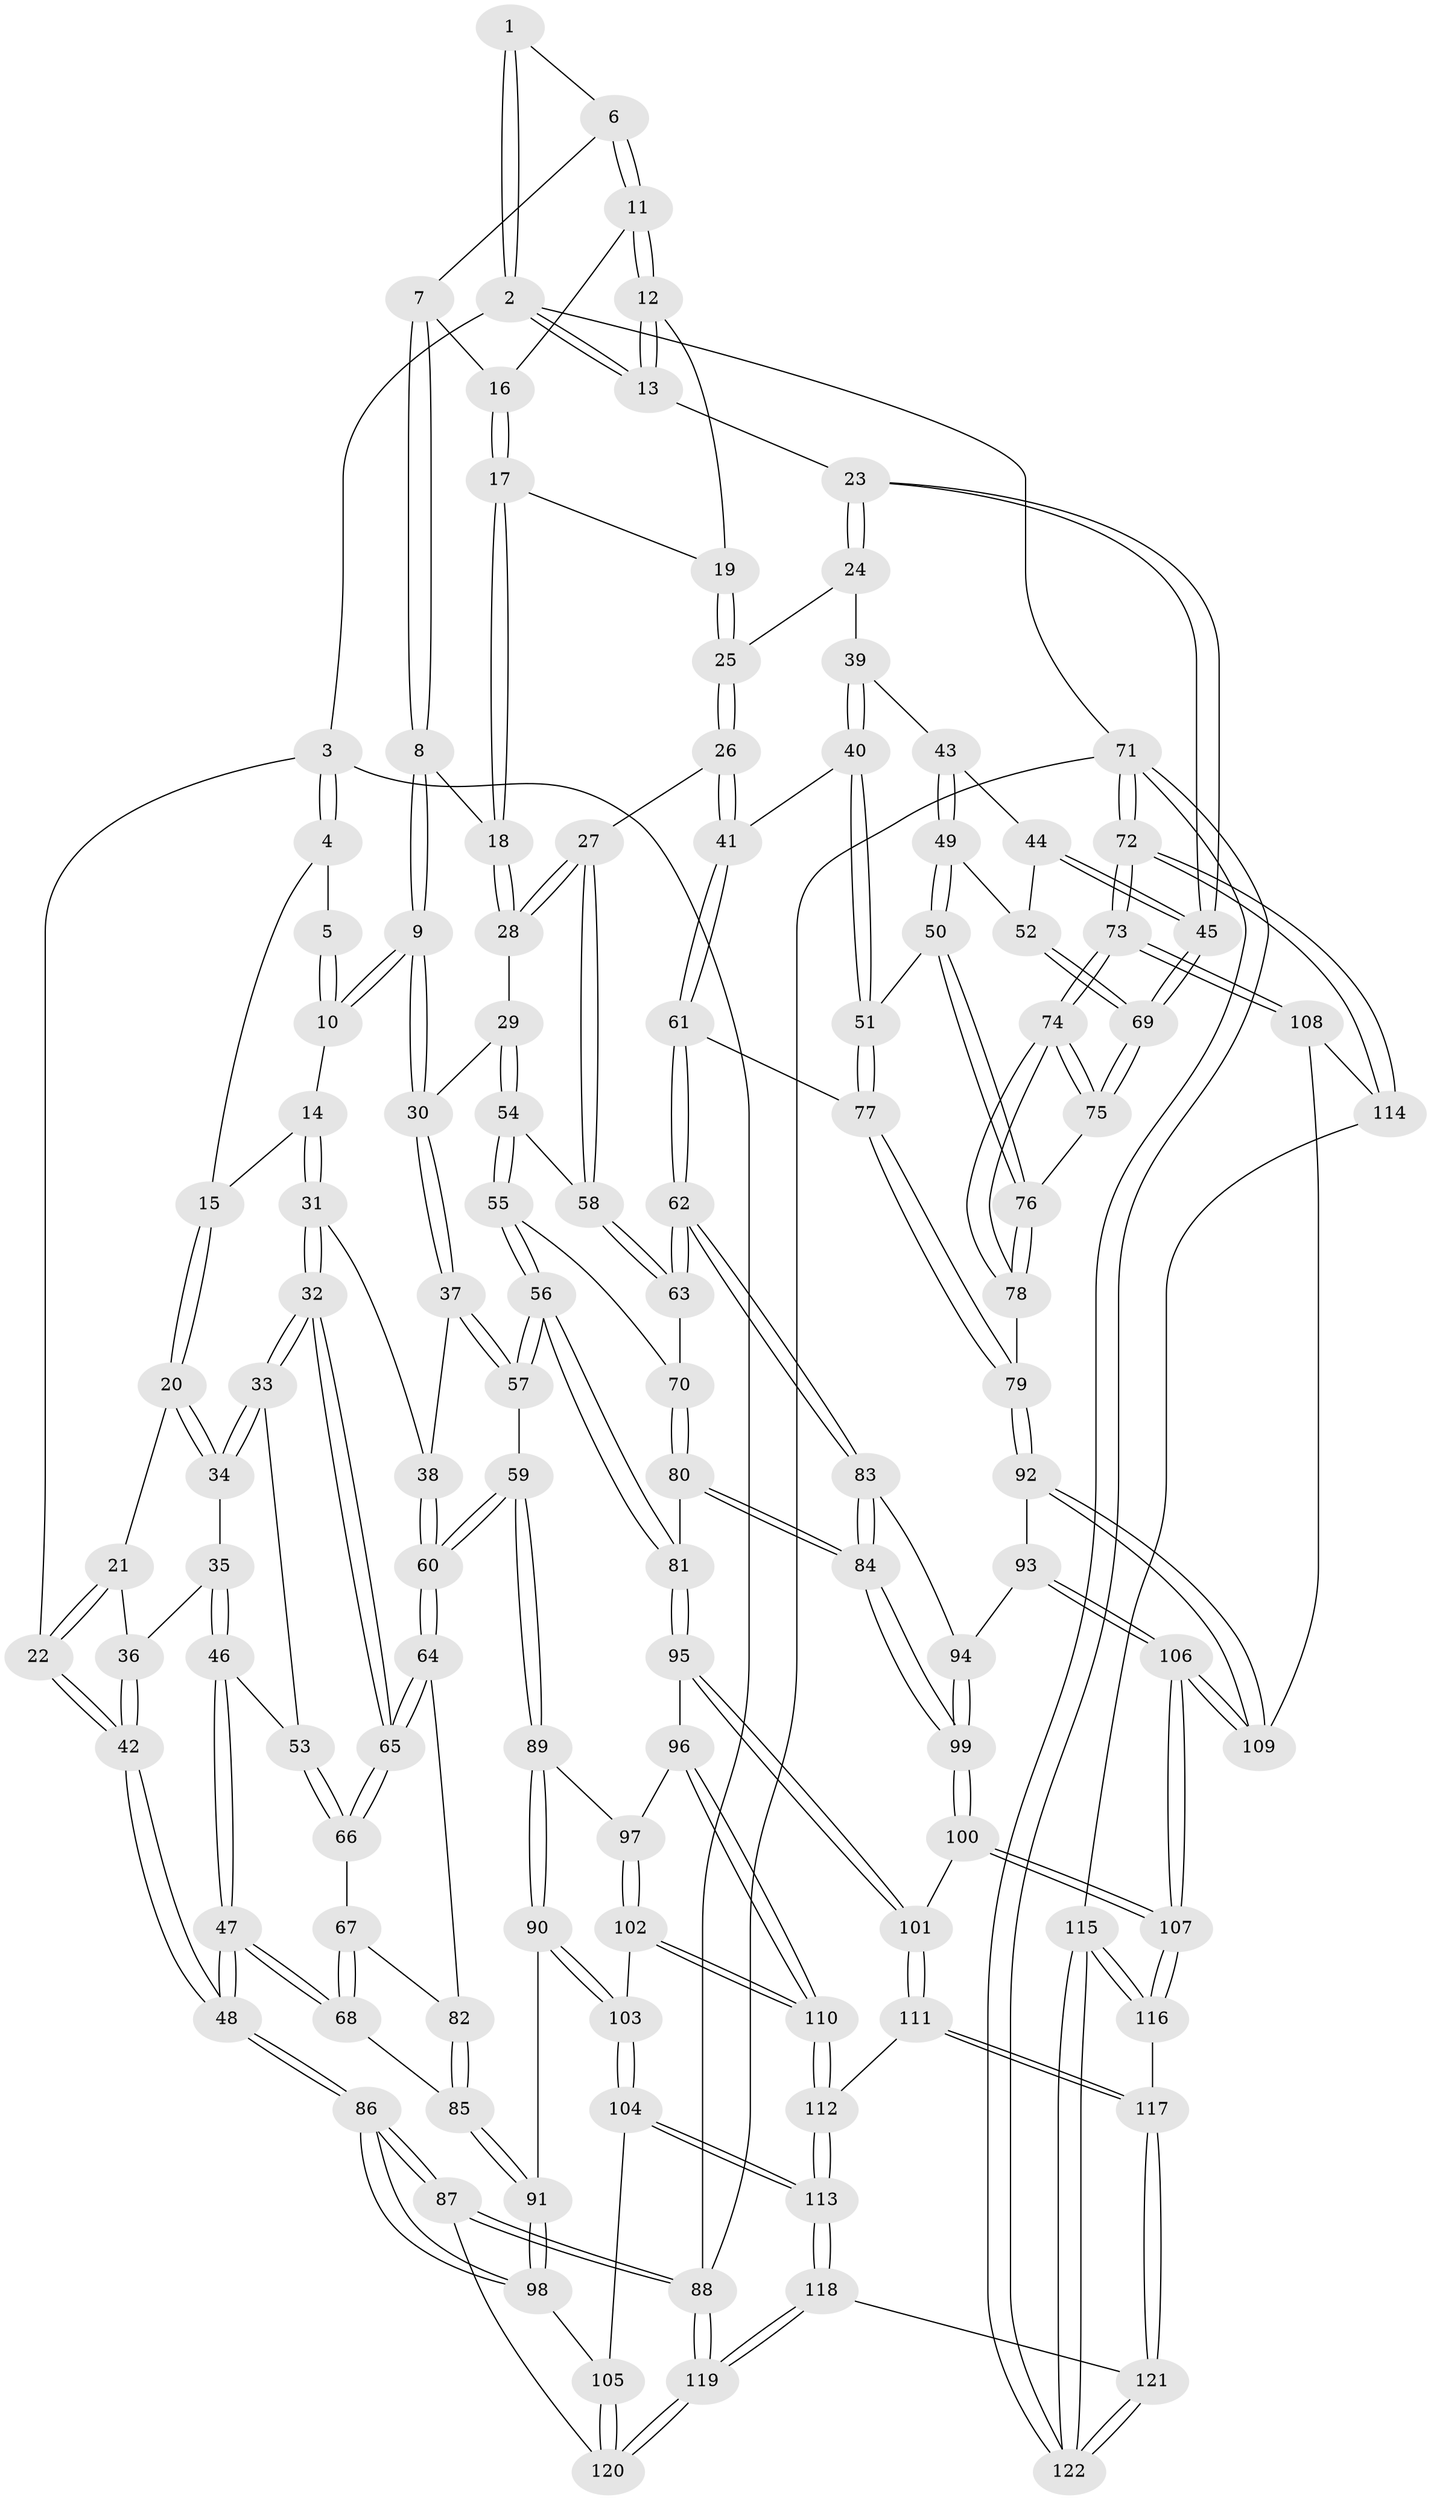 // Generated by graph-tools (version 1.1) at 2025/27/03/09/25 03:27:06]
// undirected, 122 vertices, 302 edges
graph export_dot {
graph [start="1"]
  node [color=gray90,style=filled];
  1 [pos="+0.5288247995809366+0"];
  2 [pos="+1+0"];
  3 [pos="+0+0"];
  4 [pos="+0+0"];
  5 [pos="+0.31861523051956514+0"];
  6 [pos="+0.5398238624419317+0"];
  7 [pos="+0.5163301040969734+0.04133557935277148"];
  8 [pos="+0.38775673654140497+0.1856006630191157"];
  9 [pos="+0.379067215336313+0.18731571580458856"];
  10 [pos="+0.3595786202082532+0.1818439659315025"];
  11 [pos="+0.6682206698601473+0.07816678491547122"];
  12 [pos="+0.7747822472781234+0.08123710921791072"];
  13 [pos="+1+0"];
  14 [pos="+0.35304093739274556+0.18321854894583095"];
  15 [pos="+0.24090559493987926+0.17128296640541765"];
  16 [pos="+0.6004426688231103+0.14206048755932255"];
  17 [pos="+0.5843079604743305+0.21911756617919"];
  18 [pos="+0.5532990155104722+0.23837994943854518"];
  19 [pos="+0.7083431163362508+0.22049758813123238"];
  20 [pos="+0.13402151211166854+0.2304403862889702"];
  21 [pos="+0+0.18296480281419034"];
  22 [pos="+0+0.01959280068743251"];
  23 [pos="+1+0"];
  24 [pos="+0.7637695833391391+0.29790761080931255"];
  25 [pos="+0.735991365940866+0.27870598857402507"];
  26 [pos="+0.6217525962809717+0.36637915900865164"];
  27 [pos="+0.5866327610761889+0.3625119924258957"];
  28 [pos="+0.57598270104899+0.3408494811893487"];
  29 [pos="+0.41508598092963894+0.35322466956926973"];
  30 [pos="+0.41079812187785775+0.350899890482718"];
  31 [pos="+0.2579301497403107+0.38524627566455344"];
  32 [pos="+0.22321328584588498+0.42524486491919133"];
  33 [pos="+0.19314808932407523+0.3999126609729398"];
  34 [pos="+0.13874080762438207+0.3273701658432667"];
  35 [pos="+0.0734420058414069+0.3645566185307299"];
  36 [pos="+0.03984709282992716+0.36067074739818744"];
  37 [pos="+0.40061289001300504+0.3652261616887622"];
  38 [pos="+0.3697693447950545+0.3740426908031545"];
  39 [pos="+0.7858998627794673+0.33117615820853136"];
  40 [pos="+0.7109809064233177+0.4250428604487435"];
  41 [pos="+0.70177035085757+0.42914726840272843"];
  42 [pos="+0+0.4108369214750605"];
  43 [pos="+0.7983808485138614+0.3364924685972682"];
  44 [pos="+0.908447579700728+0.26573273442613793"];
  45 [pos="+1+0"];
  46 [pos="+0.06483503446607196+0.4070642716444869"];
  47 [pos="+0+0.5572736278228821"];
  48 [pos="+0+0.5589827711680835"];
  49 [pos="+0.8642496157250316+0.4104765652806"];
  50 [pos="+0.8641811589209322+0.4208607465281944"];
  51 [pos="+0.8013232947672471+0.4605542460705318"];
  52 [pos="+0.8737971469842414+0.4034737391426667"];
  53 [pos="+0.08439323520298168+0.44187694141552597"];
  54 [pos="+0.49371084358988815+0.4308333656327716"];
  55 [pos="+0.48307271100946164+0.47454765411976835"];
  56 [pos="+0.42090940635490715+0.52997668502935"];
  57 [pos="+0.3696628936332222+0.5067003211559188"];
  58 [pos="+0.5820644062922237+0.370859959830622"];
  59 [pos="+0.2774794614047203+0.5091778802082951"];
  60 [pos="+0.2583114135708344+0.4893119541173987"];
  61 [pos="+0.6781434873384888+0.5302128727576731"];
  62 [pos="+0.66533799051819+0.5382345041586789"];
  63 [pos="+0.5978725811608679+0.5050532672305684"];
  64 [pos="+0.2344165492212659+0.467515479761982"];
  65 [pos="+0.23152772527409957+0.45841107174470647"];
  66 [pos="+0.07787646420827873+0.46330711727930596"];
  67 [pos="+0.055016338045116506+0.5045683028047565"];
  68 [pos="+0.0019206951684369489+0.5281476231365847"];
  69 [pos="+1+0.21617817620433624"];
  70 [pos="+0.5787168329430309+0.5091060296333668"];
  71 [pos="+1+1"];
  72 [pos="+1+0.941268771194064"];
  73 [pos="+1+0.7794720862353836"];
  74 [pos="+1+0.5868363568139733"];
  75 [pos="+1+0.4599271211470799"];
  76 [pos="+0.8912131332581112+0.46135573941393365"];
  77 [pos="+0.7732974392731755+0.5461073431630362"];
  78 [pos="+0.88751705062068+0.616728768511346"];
  79 [pos="+0.8668505462575266+0.6303861288205338"];
  80 [pos="+0.5030979861541732+0.610383576355612"];
  81 [pos="+0.44951196572364976+0.5962330533932162"];
  82 [pos="+0.15586321506626966+0.5146970868979719"];
  83 [pos="+0.6629928053395127+0.5479790660126818"];
  84 [pos="+0.5214843676029335+0.6243827506788713"];
  85 [pos="+0.1288095594892093+0.5951038158455326"];
  86 [pos="+0+0.6978812012895722"];
  87 [pos="+0+0.8760552827196296"];
  88 [pos="+0+1"];
  89 [pos="+0.26208677423552346+0.5967522506842288"];
  90 [pos="+0.14723581050175663+0.6415008429534705"];
  91 [pos="+0.14016164767573772+0.6374629647932335"];
  92 [pos="+0.8520311642174052+0.662878299688807"];
  93 [pos="+0.6764197525410875+0.6465122206235441"];
  94 [pos="+0.6646852842534927+0.5976519617380369"];
  95 [pos="+0.3994314676952564+0.6734132295139682"];
  96 [pos="+0.3550430111054448+0.6902547551419332"];
  97 [pos="+0.2747300070168114+0.6227785953635323"];
  98 [pos="+0+0.7109292281247563"];
  99 [pos="+0.5394986315323842+0.6510482969415551"];
  100 [pos="+0.5799221592925161+0.7483426782827083"];
  101 [pos="+0.4706051469292149+0.7506742143819245"];
  102 [pos="+0.21125069146871273+0.7467365585622286"];
  103 [pos="+0.17309061410562204+0.7435131494722502"];
  104 [pos="+0.10769308032428017+0.7962389649742542"];
  105 [pos="+0.09244756784924699+0.8016087970232425"];
  106 [pos="+0.6183940594037634+0.7618799820434192"];
  107 [pos="+0.6105925359181412+0.7701130502242185"];
  108 [pos="+0.8510399221461357+0.7094021161923018"];
  109 [pos="+0.8490357467980726+0.7002418345657158"];
  110 [pos="+0.30963523611136495+0.8040757917246638"];
  111 [pos="+0.41801817663150176+0.8227578613116722"];
  112 [pos="+0.31989358196283396+0.8372406819814676"];
  113 [pos="+0.29419343042055457+0.922906834221509"];
  114 [pos="+0.8660520637656155+0.8493614695971654"];
  115 [pos="+0.7885522329535669+0.9125699610736996"];
  116 [pos="+0.6112924565919806+0.7741050663109447"];
  117 [pos="+0.531247964643853+0.904021621445778"];
  118 [pos="+0.2786714987075752+1"];
  119 [pos="+0.2481612520845885+1"];
  120 [pos="+0.10266817610752502+0.9208625847950231"];
  121 [pos="+0.5105506290568541+1"];
  122 [pos="+0.6978518122805963+1"];
  1 -- 2;
  1 -- 2;
  1 -- 6;
  2 -- 3;
  2 -- 13;
  2 -- 13;
  2 -- 71;
  3 -- 4;
  3 -- 4;
  3 -- 22;
  3 -- 88;
  4 -- 5;
  4 -- 15;
  5 -- 10;
  5 -- 10;
  6 -- 7;
  6 -- 11;
  6 -- 11;
  7 -- 8;
  7 -- 8;
  7 -- 16;
  8 -- 9;
  8 -- 9;
  8 -- 18;
  9 -- 10;
  9 -- 10;
  9 -- 30;
  9 -- 30;
  10 -- 14;
  11 -- 12;
  11 -- 12;
  11 -- 16;
  12 -- 13;
  12 -- 13;
  12 -- 19;
  13 -- 23;
  14 -- 15;
  14 -- 31;
  14 -- 31;
  15 -- 20;
  15 -- 20;
  16 -- 17;
  16 -- 17;
  17 -- 18;
  17 -- 18;
  17 -- 19;
  18 -- 28;
  18 -- 28;
  19 -- 25;
  19 -- 25;
  20 -- 21;
  20 -- 34;
  20 -- 34;
  21 -- 22;
  21 -- 22;
  21 -- 36;
  22 -- 42;
  22 -- 42;
  23 -- 24;
  23 -- 24;
  23 -- 45;
  23 -- 45;
  24 -- 25;
  24 -- 39;
  25 -- 26;
  25 -- 26;
  26 -- 27;
  26 -- 41;
  26 -- 41;
  27 -- 28;
  27 -- 28;
  27 -- 58;
  27 -- 58;
  28 -- 29;
  29 -- 30;
  29 -- 54;
  29 -- 54;
  30 -- 37;
  30 -- 37;
  31 -- 32;
  31 -- 32;
  31 -- 38;
  32 -- 33;
  32 -- 33;
  32 -- 65;
  32 -- 65;
  33 -- 34;
  33 -- 34;
  33 -- 53;
  34 -- 35;
  35 -- 36;
  35 -- 46;
  35 -- 46;
  36 -- 42;
  36 -- 42;
  37 -- 38;
  37 -- 57;
  37 -- 57;
  38 -- 60;
  38 -- 60;
  39 -- 40;
  39 -- 40;
  39 -- 43;
  40 -- 41;
  40 -- 51;
  40 -- 51;
  41 -- 61;
  41 -- 61;
  42 -- 48;
  42 -- 48;
  43 -- 44;
  43 -- 49;
  43 -- 49;
  44 -- 45;
  44 -- 45;
  44 -- 52;
  45 -- 69;
  45 -- 69;
  46 -- 47;
  46 -- 47;
  46 -- 53;
  47 -- 48;
  47 -- 48;
  47 -- 68;
  47 -- 68;
  48 -- 86;
  48 -- 86;
  49 -- 50;
  49 -- 50;
  49 -- 52;
  50 -- 51;
  50 -- 76;
  50 -- 76;
  51 -- 77;
  51 -- 77;
  52 -- 69;
  52 -- 69;
  53 -- 66;
  53 -- 66;
  54 -- 55;
  54 -- 55;
  54 -- 58;
  55 -- 56;
  55 -- 56;
  55 -- 70;
  56 -- 57;
  56 -- 57;
  56 -- 81;
  56 -- 81;
  57 -- 59;
  58 -- 63;
  58 -- 63;
  59 -- 60;
  59 -- 60;
  59 -- 89;
  59 -- 89;
  60 -- 64;
  60 -- 64;
  61 -- 62;
  61 -- 62;
  61 -- 77;
  62 -- 63;
  62 -- 63;
  62 -- 83;
  62 -- 83;
  63 -- 70;
  64 -- 65;
  64 -- 65;
  64 -- 82;
  65 -- 66;
  65 -- 66;
  66 -- 67;
  67 -- 68;
  67 -- 68;
  67 -- 82;
  68 -- 85;
  69 -- 75;
  69 -- 75;
  70 -- 80;
  70 -- 80;
  71 -- 72;
  71 -- 72;
  71 -- 122;
  71 -- 122;
  71 -- 88;
  72 -- 73;
  72 -- 73;
  72 -- 114;
  72 -- 114;
  73 -- 74;
  73 -- 74;
  73 -- 108;
  73 -- 108;
  74 -- 75;
  74 -- 75;
  74 -- 78;
  74 -- 78;
  75 -- 76;
  76 -- 78;
  76 -- 78;
  77 -- 79;
  77 -- 79;
  78 -- 79;
  79 -- 92;
  79 -- 92;
  80 -- 81;
  80 -- 84;
  80 -- 84;
  81 -- 95;
  81 -- 95;
  82 -- 85;
  82 -- 85;
  83 -- 84;
  83 -- 84;
  83 -- 94;
  84 -- 99;
  84 -- 99;
  85 -- 91;
  85 -- 91;
  86 -- 87;
  86 -- 87;
  86 -- 98;
  86 -- 98;
  87 -- 88;
  87 -- 88;
  87 -- 120;
  88 -- 119;
  88 -- 119;
  89 -- 90;
  89 -- 90;
  89 -- 97;
  90 -- 91;
  90 -- 103;
  90 -- 103;
  91 -- 98;
  91 -- 98;
  92 -- 93;
  92 -- 109;
  92 -- 109;
  93 -- 94;
  93 -- 106;
  93 -- 106;
  94 -- 99;
  94 -- 99;
  95 -- 96;
  95 -- 101;
  95 -- 101;
  96 -- 97;
  96 -- 110;
  96 -- 110;
  97 -- 102;
  97 -- 102;
  98 -- 105;
  99 -- 100;
  99 -- 100;
  100 -- 101;
  100 -- 107;
  100 -- 107;
  101 -- 111;
  101 -- 111;
  102 -- 103;
  102 -- 110;
  102 -- 110;
  103 -- 104;
  103 -- 104;
  104 -- 105;
  104 -- 113;
  104 -- 113;
  105 -- 120;
  105 -- 120;
  106 -- 107;
  106 -- 107;
  106 -- 109;
  106 -- 109;
  107 -- 116;
  107 -- 116;
  108 -- 109;
  108 -- 114;
  110 -- 112;
  110 -- 112;
  111 -- 112;
  111 -- 117;
  111 -- 117;
  112 -- 113;
  112 -- 113;
  113 -- 118;
  113 -- 118;
  114 -- 115;
  115 -- 116;
  115 -- 116;
  115 -- 122;
  115 -- 122;
  116 -- 117;
  117 -- 121;
  117 -- 121;
  118 -- 119;
  118 -- 119;
  118 -- 121;
  119 -- 120;
  119 -- 120;
  121 -- 122;
  121 -- 122;
}
